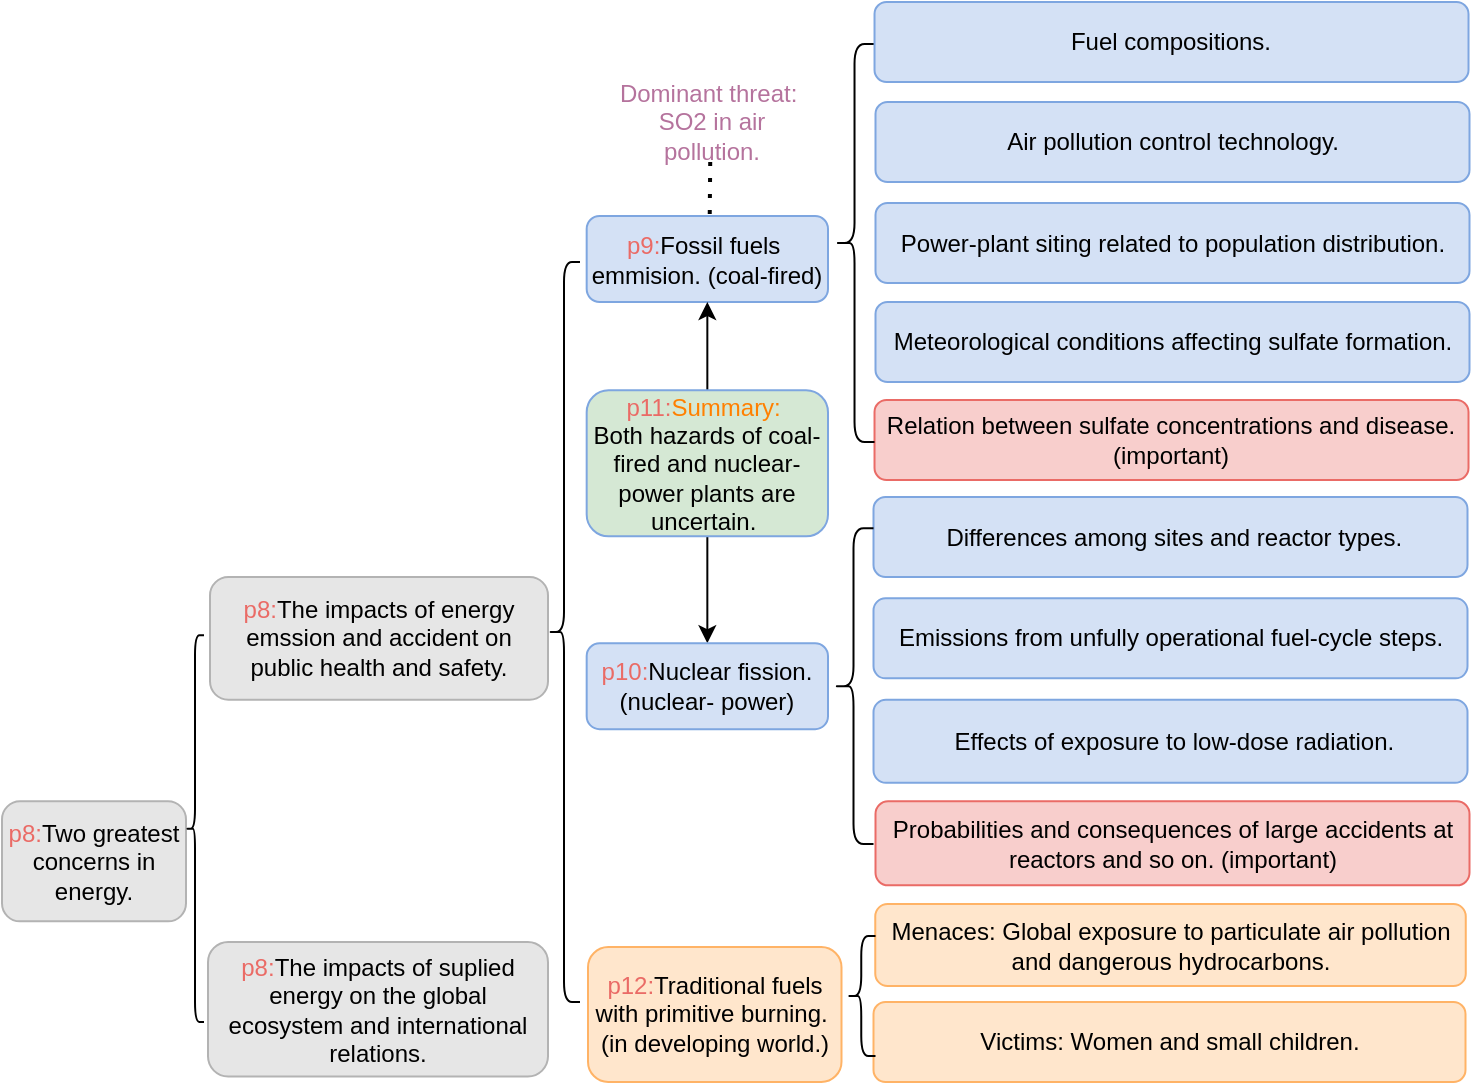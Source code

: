 <mxfile version="13.10.2" type="github">
  <diagram id="HV86x6wX_cSF6RMlQHs8" name="Page-1">
    <mxGraphModel dx="705" dy="301" grid="1" gridSize="10" guides="1" tooltips="1" connect="1" arrows="1" fold="1" page="1" pageScale="1" pageWidth="827" pageHeight="1169" math="0" shadow="0">
      <root>
        <mxCell id="0" />
        <mxCell id="1" parent="0" />
        <mxCell id="3WgbJdYwUAd_oNcYUVg1-1" value="&lt;font color=&quot;#ea6b66&quot;&gt;p8:&lt;/font&gt;Two greatest concerns in energy." style="rounded=1;whiteSpace=wrap;html=1;fillColor=#E6E6E6;strokeColor=#B3B3B3;" parent="1" vertex="1">
          <mxGeometry x="7" y="439.68" width="92" height="60" as="geometry" />
        </mxCell>
        <mxCell id="3WgbJdYwUAd_oNcYUVg1-3" value="" style="shape=curlyBracket;whiteSpace=wrap;html=1;rounded=1;size=0.5;" parent="1" vertex="1">
          <mxGeometry x="99" y="356.68" width="9" height="193.32" as="geometry" />
        </mxCell>
        <mxCell id="3WgbJdYwUAd_oNcYUVg1-4" value="&lt;font color=&quot;#ea6b66&quot;&gt;p8:&lt;/font&gt;The impacts of suplied energy on the global ecosystem and international relations." style="rounded=1;whiteSpace=wrap;html=1;fillColor=#E6E6E6;strokeColor=#B3B3B3;" parent="1" vertex="1">
          <mxGeometry x="110" y="510" width="170" height="67.25" as="geometry" />
        </mxCell>
        <mxCell id="3WgbJdYwUAd_oNcYUVg1-5" value="&lt;font color=&quot;#ea6b66&quot;&gt;p8:&lt;/font&gt;The impacts of energy emssion and accident on public health and safety." style="rounded=1;whiteSpace=wrap;html=1;fillColor=#E6E6E6;strokeColor=#B3B3B3;" parent="1" vertex="1">
          <mxGeometry x="111" y="327.5" width="169" height="61.37" as="geometry" />
        </mxCell>
        <mxCell id="3WgbJdYwUAd_oNcYUVg1-11" value="Air pollution control technology." style="rounded=1;whiteSpace=wrap;html=1;fillColor=#D4E1F5;strokeColor=#7EA6E0;" parent="1" vertex="1">
          <mxGeometry x="443.75" y="90" width="297" height="40" as="geometry" />
        </mxCell>
        <mxCell id="3WgbJdYwUAd_oNcYUVg1-12" value="Power-plant siting related to population distribution." style="rounded=1;whiteSpace=wrap;html=1;fillColor=#D4E1F5;strokeColor=#7EA6E0;" parent="1" vertex="1">
          <mxGeometry x="443.75" y="140.5" width="297" height="40" as="geometry" />
        </mxCell>
        <mxCell id="3WgbJdYwUAd_oNcYUVg1-13" value="Meteorological conditions affecting sulfate formation." style="rounded=1;whiteSpace=wrap;html=1;fillColor=#D4E1F5;strokeColor=#7EA6E0;" parent="1" vertex="1">
          <mxGeometry x="443.75" y="190" width="297" height="40" as="geometry" />
        </mxCell>
        <mxCell id="3WgbJdYwUAd_oNcYUVg1-14" value="Relation between sulfate concentrations and disease. &lt;br&gt;(important)" style="rounded=1;whiteSpace=wrap;html=1;fillColor=#F8CECC;strokeColor=#EA6B66;" parent="1" vertex="1">
          <mxGeometry x="443.26" y="239" width="297" height="40" as="geometry" />
        </mxCell>
        <mxCell id="3WgbJdYwUAd_oNcYUVg1-15" value="" style="shape=curlyBracket;whiteSpace=wrap;html=1;rounded=1;size=0.5;" parent="1" vertex="1">
          <mxGeometry x="423.26" y="61" width="20" height="199" as="geometry" />
        </mxCell>
        <mxCell id="3WgbJdYwUAd_oNcYUVg1-17" value="&amp;nbsp;Differences among sites and reactor types." style="rounded=1;whiteSpace=wrap;html=1;fillColor=#D4E1F5;strokeColor=#7EA6E0;" parent="1" vertex="1">
          <mxGeometry x="442.75" y="287.5" width="297" height="40" as="geometry" />
        </mxCell>
        <mxCell id="3WgbJdYwUAd_oNcYUVg1-18" value="Emissions from unfully operational fuel-cycle steps." style="rounded=1;whiteSpace=wrap;html=1;fillColor=#D4E1F5;strokeColor=#7EA6E0;" parent="1" vertex="1">
          <mxGeometry x="442.75" y="338.18" width="297" height="40" as="geometry" />
        </mxCell>
        <mxCell id="3WgbJdYwUAd_oNcYUVg1-19" value="&amp;nbsp;Effects of exposure to low-dose radiation." style="rounded=1;whiteSpace=wrap;html=1;fillColor=#D4E1F5;strokeColor=#7EA6E0;" parent="1" vertex="1">
          <mxGeometry x="442.75" y="388.87" width="297" height="41.5" as="geometry" />
        </mxCell>
        <mxCell id="3WgbJdYwUAd_oNcYUVg1-20" value="Probabilities and consequences of large accidents at reactors and so on. (important)" style="rounded=1;whiteSpace=wrap;html=1;fillColor=#F8CECC;strokeColor=#EA6B66;" parent="1" vertex="1">
          <mxGeometry x="443.75" y="439.68" width="297" height="42" as="geometry" />
        </mxCell>
        <mxCell id="3WgbJdYwUAd_oNcYUVg1-21" value="" style="shape=curlyBracket;whiteSpace=wrap;html=1;rounded=1;size=0.5;" parent="1" vertex="1">
          <mxGeometry x="422.75" y="303.18" width="20" height="157.82" as="geometry" />
        </mxCell>
        <mxCell id="3WgbJdYwUAd_oNcYUVg1-33" value="Victims: Women and small children." style="rounded=1;whiteSpace=wrap;html=1;fillColor=#FFE6CC;strokeColor=#FFB366;" parent="1" vertex="1">
          <mxGeometry x="442.75" y="540" width="296" height="40" as="geometry" />
        </mxCell>
        <mxCell id="3WgbJdYwUAd_oNcYUVg1-37" value="&lt;font color=&quot;#ea6b66&quot;&gt;p9:&lt;/font&gt;Fossil fuels&amp;nbsp; emmision. (coal-fired)" style="rounded=1;whiteSpace=wrap;html=1;fillColor=#D4E1F5;strokeColor=#7EA6E0;" parent="1" vertex="1">
          <mxGeometry x="299.34" y="147" width="120.66" height="43" as="geometry" />
        </mxCell>
        <mxCell id="3WgbJdYwUAd_oNcYUVg1-38" value="" style="shape=curlyBracket;whiteSpace=wrap;html=1;rounded=1;size=0.5;" parent="1" vertex="1">
          <mxGeometry x="280" y="170" width="16" height="370" as="geometry" />
        </mxCell>
        <mxCell id="3WgbJdYwUAd_oNcYUVg1-95" value="&lt;font color=&quot;#b5739d&quot;&gt;&lt;span style=&quot;font-family: &amp;#34;helvetica&amp;#34;&quot;&gt;Dominant threat:&amp;nbsp;&lt;br&gt;SO2&amp;nbsp;&lt;/span&gt;in air pollution.&lt;/font&gt;" style="text;html=1;strokeColor=none;fillColor=none;align=center;verticalAlign=middle;whiteSpace=wrap;rounded=0;" parent="1" vertex="1">
          <mxGeometry x="309.26" y="80" width="106" height="40" as="geometry" />
        </mxCell>
        <mxCell id="3WgbJdYwUAd_oNcYUVg1-96" value="" style="endArrow=none;dashed=1;html=1;dashPattern=1 3;strokeWidth=2;" parent="1" edge="1">
          <mxGeometry width="50" height="50" relative="1" as="geometry">
            <mxPoint x="360.87" y="146" as="sourcePoint" />
            <mxPoint x="361.12" y="119" as="targetPoint" />
          </mxGeometry>
        </mxCell>
        <mxCell id="3WgbJdYwUAd_oNcYUVg1-102" value="Menaces: Global exposure to particulate air pollution and dangerous hydrocarbons." style="rounded=1;whiteSpace=wrap;html=1;fillColor=#FFE6CC;strokeColor=#FFB366;" parent="1" vertex="1">
          <mxGeometry x="443.63" y="491" width="295.25" height="41" as="geometry" />
        </mxCell>
        <mxCell id="3WgbJdYwUAd_oNcYUVg1-103" value="" style="shape=curlyBracket;whiteSpace=wrap;html=1;rounded=1;" parent="1" vertex="1">
          <mxGeometry x="429.5" y="507" width="14.25" height="60" as="geometry" />
        </mxCell>
        <mxCell id="3WgbJdYwUAd_oNcYUVg1-137" value="Fuel compositions." style="rounded=1;whiteSpace=wrap;html=1;fillColor=#D4E1F5;strokeColor=#7EA6E0;" parent="1" vertex="1">
          <mxGeometry x="443.26" y="40" width="297" height="40" as="geometry" />
        </mxCell>
        <mxCell id="3WgbJdYwUAd_oNcYUVg1-144" value="&lt;font color=&quot;#ea6b66&quot;&gt;p12:&lt;/font&gt;Traditional fuels with primitive burning.&amp;nbsp;&lt;br&gt;(in developing world.)" style="rounded=1;whiteSpace=wrap;html=1;fillColor=#FFE6CC;strokeColor=#FFB366;" parent="1" vertex="1">
          <mxGeometry x="300" y="512.5" width="126.75" height="67.5" as="geometry" />
        </mxCell>
        <mxCell id="LgpAU1ASlen3jR-h9CQE-3" value="" style="edgeStyle=orthogonalEdgeStyle;rounded=0;orthogonalLoop=1;jettySize=auto;html=1;" edge="1" parent="1" source="LgpAU1ASlen3jR-h9CQE-2" target="3WgbJdYwUAd_oNcYUVg1-37">
          <mxGeometry relative="1" as="geometry" />
        </mxCell>
        <mxCell id="LgpAU1ASlen3jR-h9CQE-6" value="" style="edgeStyle=orthogonalEdgeStyle;rounded=0;orthogonalLoop=1;jettySize=auto;html=1;" edge="1" parent="1" source="LgpAU1ASlen3jR-h9CQE-2" target="LgpAU1ASlen3jR-h9CQE-5">
          <mxGeometry relative="1" as="geometry" />
        </mxCell>
        <mxCell id="LgpAU1ASlen3jR-h9CQE-2" value="&lt;span style=&quot;font-family: &amp;#34;helvetica&amp;#34;&quot;&gt;&lt;font color=&quot;#ea6b66&quot;&gt;p11:&lt;/font&gt;&lt;font color=&quot;#ff8000&quot;&gt;Summary:&lt;/font&gt;&amp;nbsp;&lt;br&gt;&lt;/span&gt;&lt;span style=&quot;font-family: &amp;#34;helvetica&amp;#34;&quot;&gt;Both&amp;nbsp;&lt;/span&gt;&lt;span style=&quot;font-family: &amp;#34;helvetica&amp;#34;&quot;&gt;hazards of coal-fired and nuclear-power plants are uncertain.&amp;nbsp;&lt;/span&gt;" style="rounded=1;whiteSpace=wrap;html=1;fillColor=#D5E8D4;strokeColor=#7EA6E0;" vertex="1" parent="1">
          <mxGeometry x="299.34" y="234.18" width="120.66" height="73" as="geometry" />
        </mxCell>
        <mxCell id="LgpAU1ASlen3jR-h9CQE-5" value="&lt;font color=&quot;#ea6b66&quot;&gt;p10:&lt;/font&gt;&lt;span&gt;Nuclear fission.&lt;/span&gt;&lt;br&gt;&lt;span&gt;(nuclear- power)&lt;/span&gt;" style="rounded=1;whiteSpace=wrap;html=1;fillColor=#D4E1F5;strokeColor=#7EA6E0;" vertex="1" parent="1">
          <mxGeometry x="299.34" y="360.59" width="120.66" height="43" as="geometry" />
        </mxCell>
      </root>
    </mxGraphModel>
  </diagram>
</mxfile>
